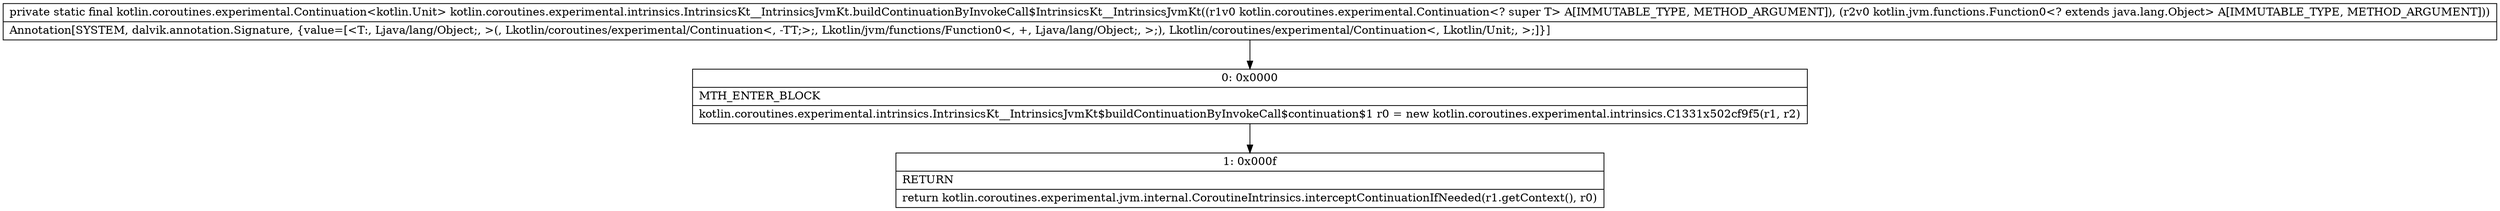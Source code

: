 digraph "CFG forkotlin.coroutines.experimental.intrinsics.IntrinsicsKt__IntrinsicsJvmKt.buildContinuationByInvokeCall$IntrinsicsKt__IntrinsicsJvmKt(Lkotlin\/coroutines\/experimental\/Continuation;Lkotlin\/jvm\/functions\/Function0;)Lkotlin\/coroutines\/experimental\/Continuation;" {
Node_0 [shape=record,label="{0\:\ 0x0000|MTH_ENTER_BLOCK\l|kotlin.coroutines.experimental.intrinsics.IntrinsicsKt__IntrinsicsJvmKt$buildContinuationByInvokeCall$continuation$1 r0 = new kotlin.coroutines.experimental.intrinsics.C1331x502cf9f5(r1, r2)\l}"];
Node_1 [shape=record,label="{1\:\ 0x000f|RETURN\l|return kotlin.coroutines.experimental.jvm.internal.CoroutineIntrinsics.interceptContinuationIfNeeded(r1.getContext(), r0)\l}"];
MethodNode[shape=record,label="{private static final kotlin.coroutines.experimental.Continuation\<kotlin.Unit\> kotlin.coroutines.experimental.intrinsics.IntrinsicsKt__IntrinsicsJvmKt.buildContinuationByInvokeCall$IntrinsicsKt__IntrinsicsJvmKt((r1v0 kotlin.coroutines.experimental.Continuation\<? super T\> A[IMMUTABLE_TYPE, METHOD_ARGUMENT]), (r2v0 kotlin.jvm.functions.Function0\<? extends java.lang.Object\> A[IMMUTABLE_TYPE, METHOD_ARGUMENT]))  | Annotation[SYSTEM, dalvik.annotation.Signature, \{value=[\<T:, Ljava\/lang\/Object;, \>(, Lkotlin\/coroutines\/experimental\/Continuation\<, \-TT;\>;, Lkotlin\/jvm\/functions\/Function0\<, +, Ljava\/lang\/Object;, \>;), Lkotlin\/coroutines\/experimental\/Continuation\<, Lkotlin\/Unit;, \>;]\}]\l}"];
MethodNode -> Node_0;
Node_0 -> Node_1;
}


